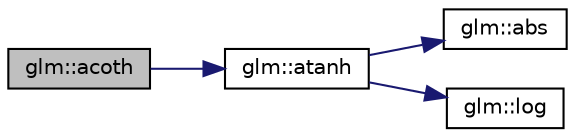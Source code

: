 digraph "glm::acoth"
{
  edge [fontname="Helvetica",fontsize="10",labelfontname="Helvetica",labelfontsize="10"];
  node [fontname="Helvetica",fontsize="10",shape=record];
  rankdir="LR";
  Node1 [label="glm::acoth",height=0.2,width=0.4,color="black", fillcolor="grey75", style="filled", fontcolor="black"];
  Node1 -> Node2 [color="midnightblue",fontsize="10",style="solid",fontname="Helvetica"];
  Node2 [label="glm::atanh",height=0.2,width=0.4,color="black", fillcolor="white", style="filled",URL="$group__core__func__trigonometric.html#gaa20b78cb9c12e30bd5a3054b8cb3d099"];
  Node2 -> Node3 [color="midnightblue",fontsize="10",style="solid",fontname="Helvetica"];
  Node3 [label="glm::abs",height=0.2,width=0.4,color="black", fillcolor="white", style="filled",URL="$group__core__func__common.html#gaea946f96ec1df259802effe9f532e1c1"];
  Node2 -> Node4 [color="midnightblue",fontsize="10",style="solid",fontname="Helvetica"];
  Node4 [label="glm::log",height=0.2,width=0.4,color="black", fillcolor="white", style="filled",URL="$group__core__func__exponential.html#ga0c8da2d2921da250e8700ac4476916a1"];
}
